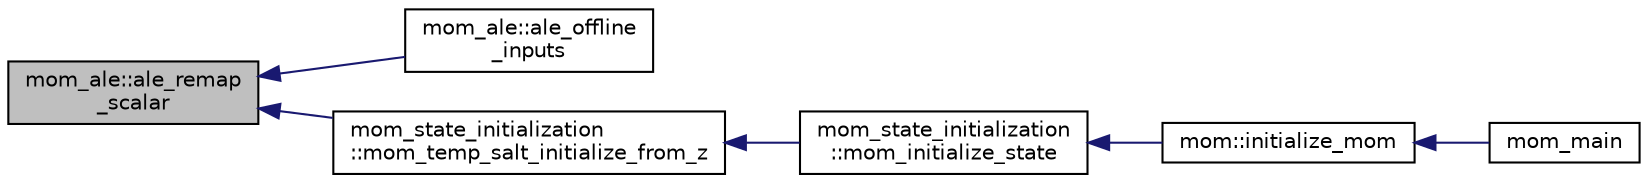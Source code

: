 digraph "mom_ale::ale_remap_scalar"
{
 // INTERACTIVE_SVG=YES
  edge [fontname="Helvetica",fontsize="10",labelfontname="Helvetica",labelfontsize="10"];
  node [fontname="Helvetica",fontsize="10",shape=record];
  rankdir="LR";
  Node104 [label="mom_ale::ale_remap\l_scalar",height=0.2,width=0.4,color="black", fillcolor="grey75", style="filled", fontcolor="black"];
  Node104 -> Node105 [dir="back",color="midnightblue",fontsize="10",style="solid",fontname="Helvetica"];
  Node105 [label="mom_ale::ale_offline\l_inputs",height=0.2,width=0.4,color="black", fillcolor="white", style="filled",URL="$namespacemom__ale.html#a1e8b6f82cdc9d20abf0506b3ab7004b6",tooltip="Regrid/remap stored fields used for offline tracer integrations. These input fields are assumed to ha..."];
  Node104 -> Node106 [dir="back",color="midnightblue",fontsize="10",style="solid",fontname="Helvetica"];
  Node106 [label="mom_state_initialization\l::mom_temp_salt_initialize_from_z",height=0.2,width=0.4,color="black", fillcolor="white", style="filled",URL="$namespacemom__state__initialization.html#ab28dbceb8938600e7c0bc15380cef89a",tooltip="This subroutine determines the isopycnal or other coordinate interfaces and layer potential temperatu..."];
  Node106 -> Node107 [dir="back",color="midnightblue",fontsize="10",style="solid",fontname="Helvetica"];
  Node107 [label="mom_state_initialization\l::mom_initialize_state",height=0.2,width=0.4,color="black", fillcolor="white", style="filled",URL="$namespacemom__state__initialization.html#af4e854627c6572332ba3fd895f169321"];
  Node107 -> Node108 [dir="back",color="midnightblue",fontsize="10",style="solid",fontname="Helvetica"];
  Node108 [label="mom::initialize_mom",height=0.2,width=0.4,color="black", fillcolor="white", style="filled",URL="$namespacemom.html#a0be2869fef30e1e0604facfe1b41555d",tooltip="This subroutine initializes MOM. "];
  Node108 -> Node109 [dir="back",color="midnightblue",fontsize="10",style="solid",fontname="Helvetica"];
  Node109 [label="mom_main",height=0.2,width=0.4,color="black", fillcolor="white", style="filled",URL="$MOM__driver_8F90.html#a08fffeb2d8e8acbf9ed4609be6d258c6"];
}
